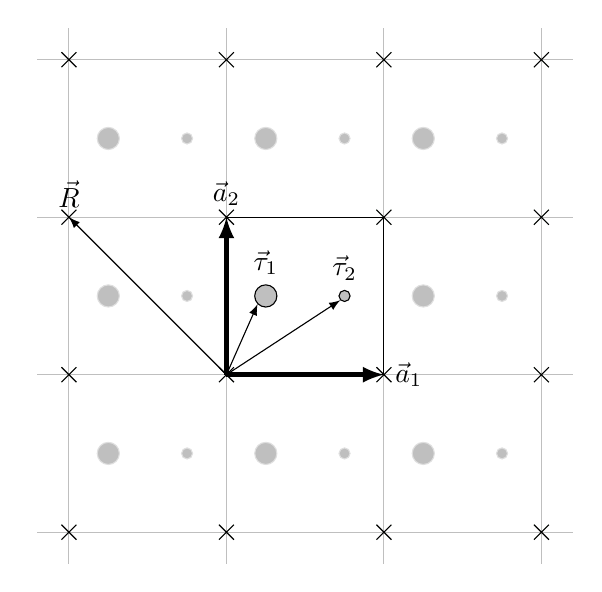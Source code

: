\usetikzlibrary{shapes}
\begin{tikzpicture}[scale=2]%,x={(1,0)},y={(0.4,0.87)}]
\foreach \y in {-1.00,0.00,1.00,2.00}
  \draw[thin,gray!50] (-1.20,\y) -- ++(3.40,0.00);
\foreach \x in {-1.00,0.00,1.00,2.00}
  \draw[thin,gray!50] (\x,-1.20) -- ++(0.00,3.40);
\foreach \x in {-1.00,0.00,1.00,2.00} {
  \foreach \y in {-1.00,0.00,1.00,2.00} {
    \begin{scope}[shift={(\x,\y)}]
      \node[inner sep=0pt,draw,circle,cross out,minimum size=5pt,fill=green!50] at (0,0) {};
    \end{scope}
  }
}
\foreach \x in {-1.00,0.00,1.00} {
  \foreach \y in {-1.00,0.00,1.00} {
    \begin{scope}[shift={(\x,\y)}]
      \node[inner sep=0pt,draw,gray!25,circle,minimum size=8pt,fill=gray!50] at (0.25,0.5) {};
      \node[inner sep=0pt,draw,gray!25,circle,minimum size=4pt,fill=gray!50] at (0.75,0.5) {};
    \end{scope}
  }
}
\draw[thin] (0.0,0.0) -- ++(1.0,0.0) -- ++(0.0,1.0) -- ++(-1.0,0.0) --cycle;
\draw[ultra thick,-latex] (0.0,0.0) -- ++(1.0,0.0) node[right,black] {$\vec a_1$};
\draw[ultra thick,-latex] (0.0,0.0) -- ++(0.0,1.0) node[above,black] {$\vec a_2$};
\draw[thin,-latex] (0.0,0.0) -- ++(-1.0,1.0) node[above,black] {$\vec R$};
\node[inner sep=0pt,draw,circle,minimum size=8pt,label=$\vec\tau_1$] (T1) at (0.25,0.5) {};
\node[inner sep=0pt,draw,circle,minimum size=4pt,label=$\vec\tau_2$] (T2) at (0.75,0.5) {};
\draw[thin,-latex] (0.0,0.0) -- (T1.south west);
\draw[thin,-latex] (0.0,0.0) -- (T2.south west);

%\foreach \y in {-3.48,-2.61,-1.74,-0.87,0.00,+0.87,+1.74,+2.61,+3.48}
%  \draw[thin,dashed] (-2.00,\y) -- ++(4.00,0.00);
%\foreach \x in {-2.00,-1.00,0.00,1.00,2.00}
%  \draw[thin,dashed] (\x,-1.74) -- ++(2.00,3.48);
%\draw[thin] (0,0) -- ++(1,0) -- ++(0.50,0.87) -- ++(-1,0) -- cycle;
%\draw[thick,-latex] (0,0) -- ++(1,0) node[above] {$\vec a_2$};
%\draw[thick,-latex] (0,0) -- ++(0.50,0.87) node[right] {$\vec a_1$};
\end{tikzpicture}
